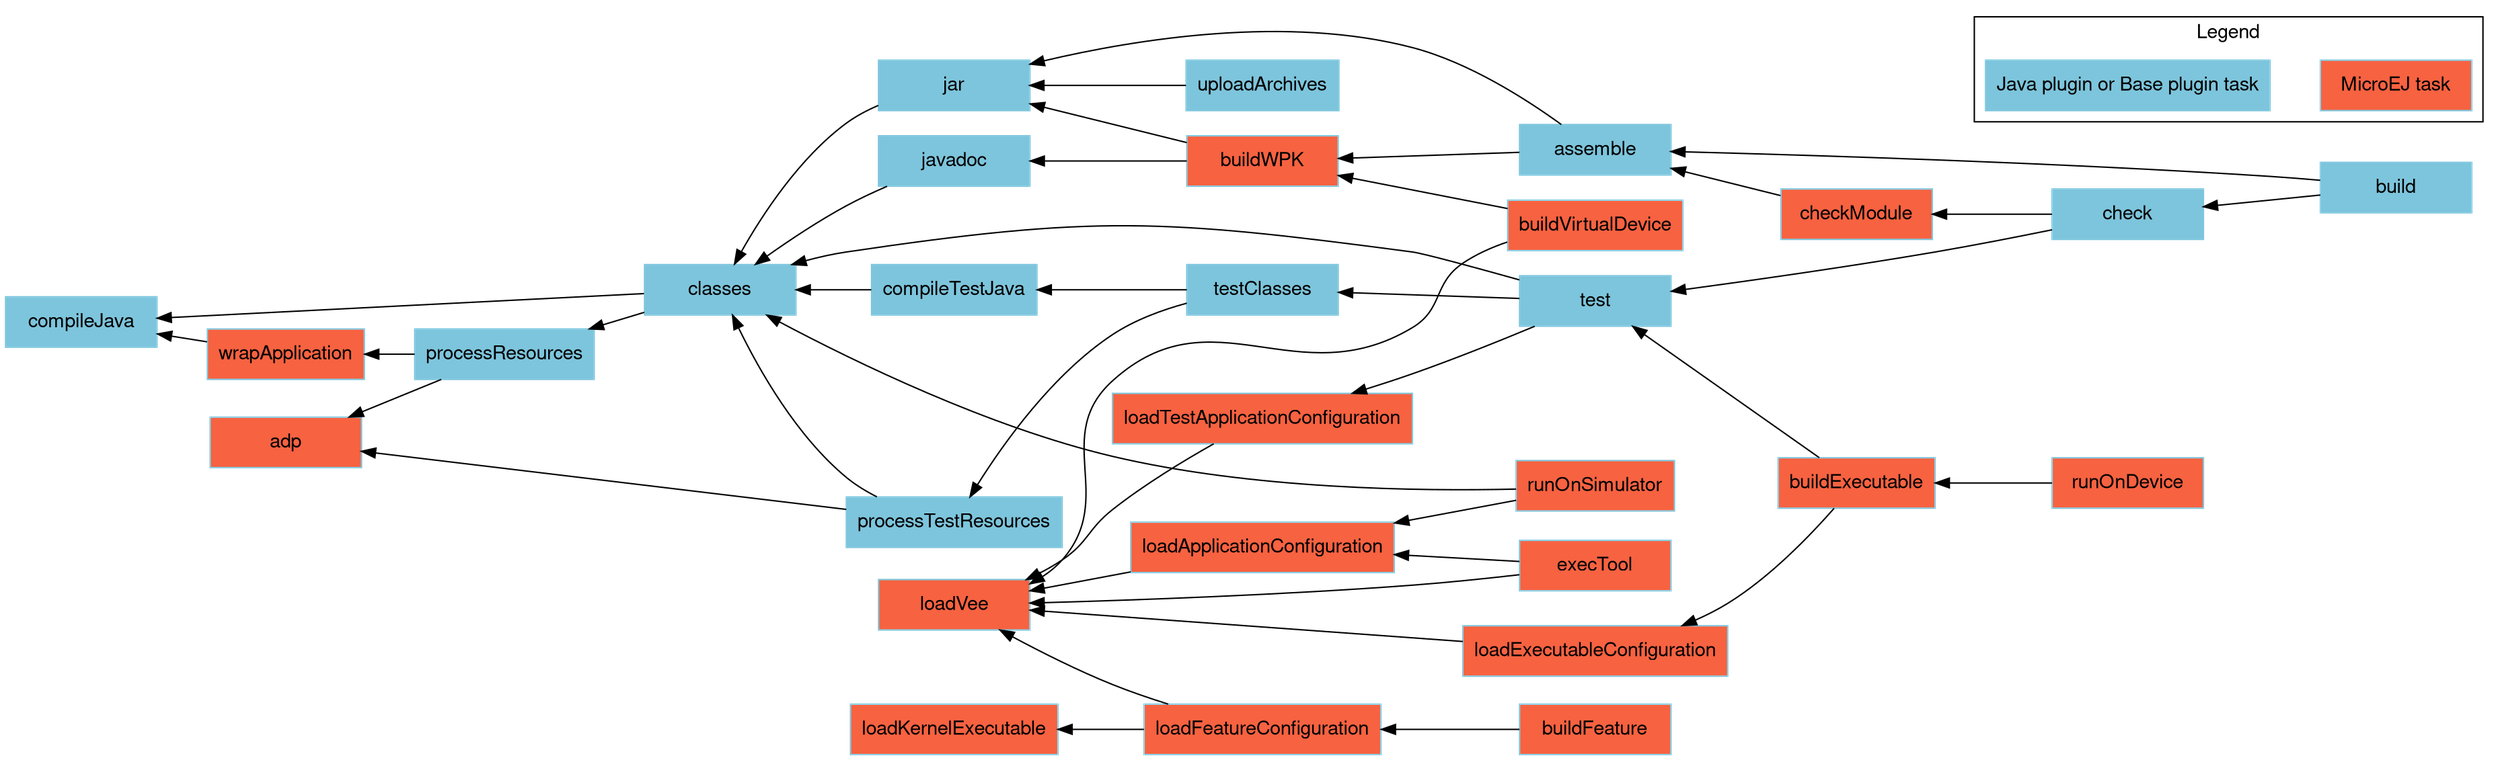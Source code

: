 digraph mygraph {
    rankdir="RL";
    bgcolor="transparent"
    fontname="Helvetica,Arial,sans-serif"
    node [
        shape = box
        width = 1.5
        color = "#7dc5dc"
        style = filled
        fontname="Helvetica,Arial,sans-serif"
    ]
    edge [fontname="Helvetica,Arial,sans-serif"]
    "adp" [fillcolor = "#f76241"]
    "checkModule" [fillcolor = "#f76241"]
    "loadKernelExecutable" [fillcolor = "#f76241"]
    "loadVee" [fillcolor = "#f76241"]
    "loadApplicationConfiguration" [fillcolor = "#f76241"]
    "loadExecutableConfiguration" [fillcolor = "#f76241"] 
    "loadFeatureConfiguration" [fillcolor = "#f76241"]
    "loadTestApplicationConfiguration" [fillcolor = "#f76241"]
    "runOnSimulator" [fillcolor = "#f76241"]
    "buildWPK" [fillcolor = "#f76241"]
    "buildExecutable" [fillcolor = "#f76241"]
    "buildVirtualDevice" [fillcolor = "#f76241"]
    "buildFeature" [fillcolor = "#f76241"]
    "runOnDevice" [fillcolor = "#f76241"]
    "execTool" [fillcolor = "#f76241"]
    "wrapApplication" [fillcolor = "#f76241"]
    "build" -> "check"
    "check" -> "test"
    "test" -> "classes"
    "test" -> "testClasses"
    "test" -> "loadTestApplicationConfiguration"
    "testClasses" -> "compileTestJava"
    "testClasses" -> "processTestResources"
    "loadTestApplicationConfiguration" -> "loadVee"
    "processResources" -> "adp"
    "processTestResources" -> "adp"
    "processTestResources" -> "classes"
    "compileTestJava" -> "classes"
    "javadoc" -> "classes"
    "classes" -> "compileJava"
    "classes" -> "processResources"
    "build" -> "assemble"
    "assemble" -> "jar"
    "assemble" -> "buildWPK"
    "uploadArchives" -> "jar"
    "jar" -> "classes"
    "runOnSimulator" -> "classes"
    "runOnSimulator" -> "loadApplicationConfiguration"
    "loadApplicationConfiguration" -> "loadVee"
    "checkModule" -> "assemble"
    "check" -> "checkModule"
    "buildWPK" -> "jar"
    "buildWPK" -> "javadoc"
    "buildExecutable" -> "test"
    "buildExecutable" -> "loadExecutableConfiguration"
    "loadExecutableConfiguration" -> "loadVee"
    "buildVirtualDevice" -> "loadVee"
    "buildVirtualDevice" -> "buildWPK"
    "buildFeature" -> "loadFeatureConfiguration"
    "loadFeatureConfiguration" -> "loadKernelExecutable"
    "loadFeatureConfiguration" -> "loadVee"
    "runOnDevice" -> "buildExecutable"
    "execTool" -> "loadApplicationConfiguration"
    "execTool" -> "loadVee"
    "processResources" -> "wrapApplication"
    "wrapApplication" -> "compileJava"
    
    subgraph cluster_legend {
        label="Legend";
        microej [fillcolor="#f76241" label="MicroEJ task"];
        java [fillcolor="#7dc5dc" label="Java plugin or Base plugin task"];
        microej -> java [style=invis];
        java -> microej [style=invis];
    }
}